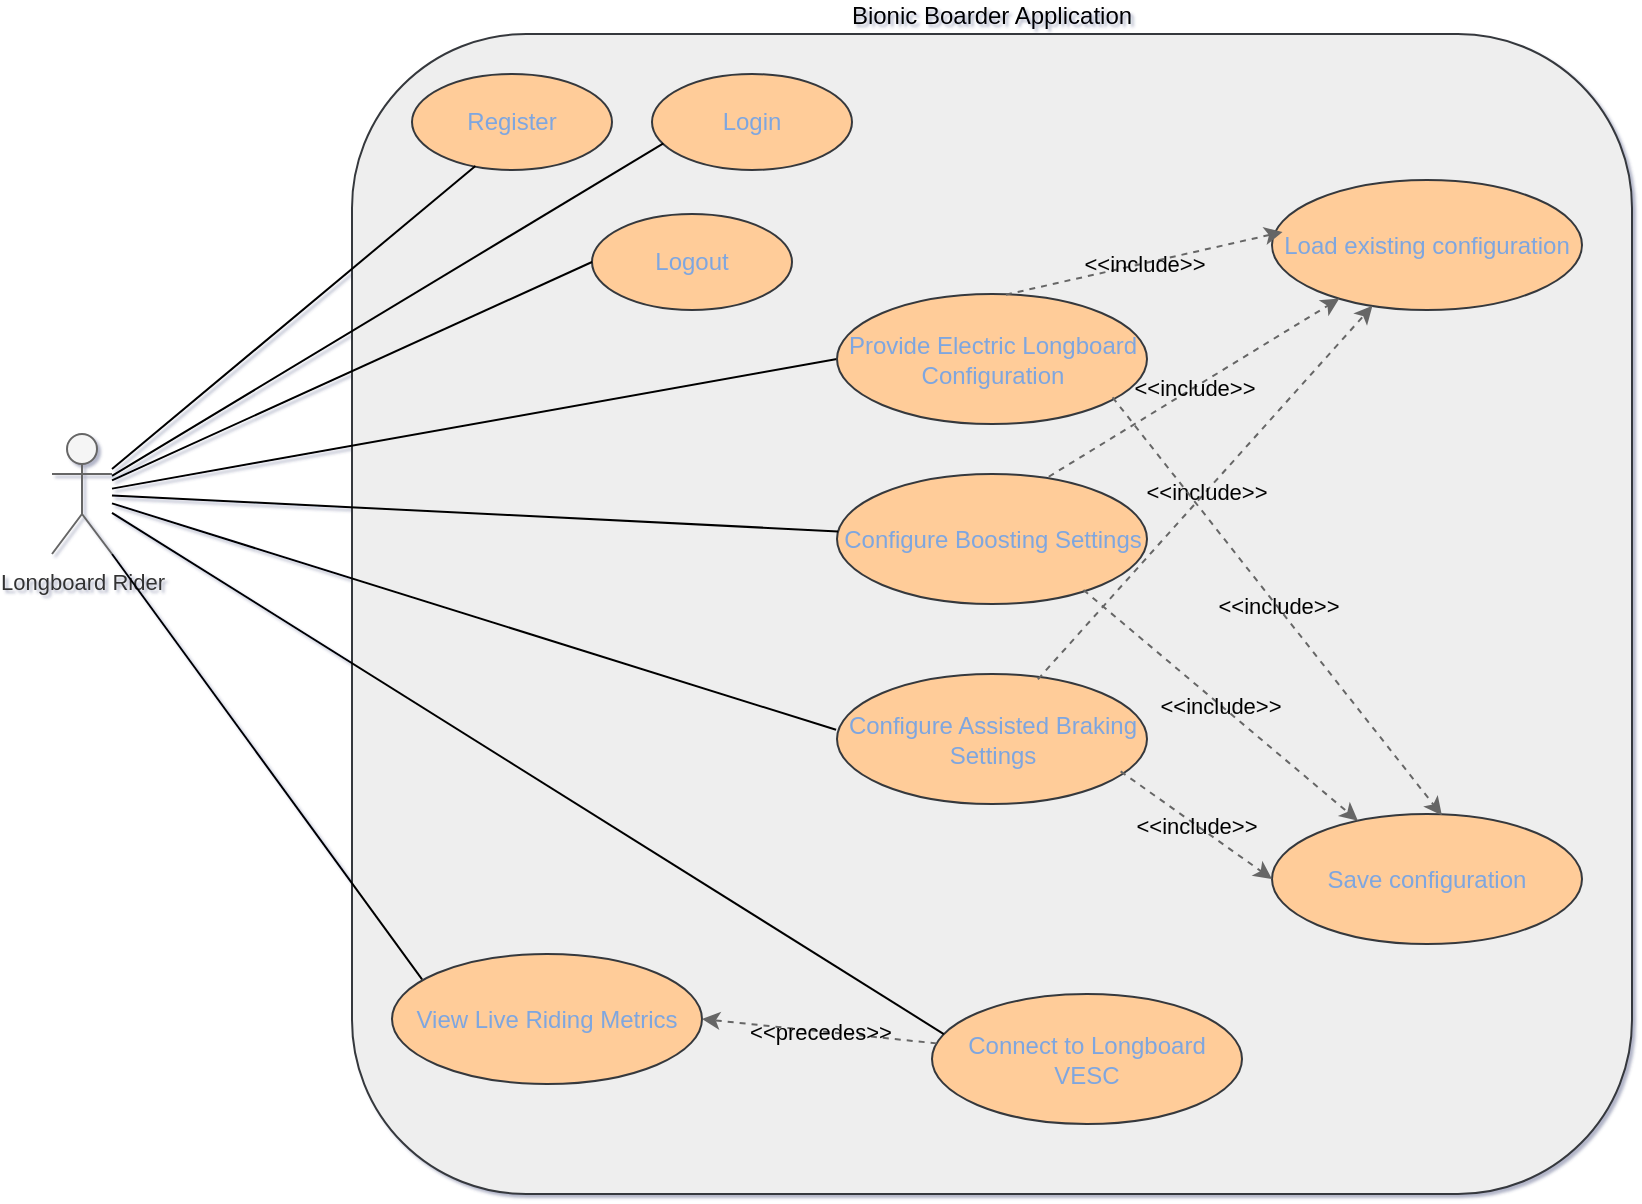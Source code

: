 <mxfile version="27.0.5">
  <diagram name="Page-1" id="ib0KKrDDxVYF5MeXXiUM">
    <mxGraphModel dx="1377" dy="802" grid="1" gridSize="10" guides="1" tooltips="1" connect="1" arrows="1" fold="1" page="1" pageScale="1" pageWidth="850" pageHeight="1100" background="#ffffff" math="0" shadow="1">
      <root>
        <mxCell id="0" />
        <mxCell id="1" parent="0" />
        <mxCell id="14" value="Specimen and collection" style="edgeStyle=orthogonalEdgeStyle;endArrow=block;html=1;" parent="1" edge="1">
          <mxGeometry relative="1" as="geometry">
            <mxPoint x="750" y="350" as="targetPoint" />
          </mxGeometry>
        </mxCell>
        <mxCell id="15" value="report delivery offline" style="edgeStyle=orthogonalEdgeStyle;endArrow=block;html=1;" parent="1" edge="1">
          <mxGeometry relative="1" as="geometry">
            <mxPoint x="700" y="380" as="sourcePoint" />
          </mxGeometry>
        </mxCell>
        <mxCell id="sfKcnbmMzuwdX9yF3wZo-21" value="&lt;div&gt;&lt;font style=&quot;font-size: 11px;&quot;&gt;Longboard Rider&lt;/font&gt;&lt;/div&gt;" style="shape=umlActor;verticalLabelPosition=bottom;verticalAlign=top;html=1;outlineConnect=0;strokeColor=#666666;align=center;fontFamily=Helvetica;fontSize=12;fontColor=#333333;labelBackgroundColor=none;fillColor=#f5f5f5;horizontal=1;textShadow=0;" parent="1" vertex="1">
          <mxGeometry x="70" y="410" width="30" height="60" as="geometry" />
        </mxCell>
        <mxCell id="CbTRWkR76J8zcbdZSMRa-18" value="&lt;font style=&quot;color: rgb(0, 0, 0);&quot;&gt;Bionic Boarder Application&lt;/font&gt;" style="rounded=1;whiteSpace=wrap;html=1;labelPosition=center;verticalLabelPosition=top;align=center;verticalAlign=bottom;fillColor=#eeeeee;strokeColor=#36393d;" parent="1" vertex="1">
          <mxGeometry x="220" y="210" width="640" height="580" as="geometry" />
        </mxCell>
        <mxCell id="-pO5D620ASrmPBSO5rts-19" style="rounded=0;orthogonalLoop=1;jettySize=auto;html=1;entryX=0;entryY=0.5;entryDx=0;entryDy=0;strokeColor=#000000;endArrow=none;startFill=0;shadow=0;jumpStyle=none;" edge="1" parent="1" source="sfKcnbmMzuwdX9yF3wZo-21" target="CbTRWkR76J8zcbdZSMRa-20">
          <mxGeometry relative="1" as="geometry">
            <mxPoint x="120" y="410" as="sourcePoint" />
          </mxGeometry>
        </mxCell>
        <mxCell id="CbTRWkR76J8zcbdZSMRa-20" value="Provide Electric Longboard Configuration" style="ellipse;whiteSpace=wrap;html=1;fillColor=#ffcc99;strokeColor=#36393d;fontColor=#7EA6E0;" parent="1" vertex="1">
          <mxGeometry x="462.5" y="340" width="155" height="65" as="geometry" />
        </mxCell>
        <mxCell id="-pO5D620ASrmPBSO5rts-20" value="Configure Boosting Settings" style="ellipse;whiteSpace=wrap;html=1;fillColor=#ffcc99;strokeColor=#36393d;fontColor=#7EA6E0;" vertex="1" parent="1">
          <mxGeometry x="462.5" y="430" width="155" height="65" as="geometry" />
        </mxCell>
        <mxCell id="-pO5D620ASrmPBSO5rts-21" value="Configure Assisted Braking Settings" style="ellipse;whiteSpace=wrap;html=1;fillColor=#ffcc99;strokeColor=#36393d;fontColor=#7EA6E0;" vertex="1" parent="1">
          <mxGeometry x="462.5" y="530" width="155" height="65" as="geometry" />
        </mxCell>
        <mxCell id="-pO5D620ASrmPBSO5rts-22" style="rounded=0;orthogonalLoop=1;jettySize=auto;html=1;strokeColor=#000000;endArrow=none;startFill=0;shadow=0;jumpStyle=none;entryX=-0.003;entryY=0.429;entryDx=0;entryDy=0;entryPerimeter=0;" edge="1" parent="1" source="sfKcnbmMzuwdX9yF3wZo-21" target="-pO5D620ASrmPBSO5rts-21">
          <mxGeometry relative="1" as="geometry">
            <mxPoint x="110" y="470" as="sourcePoint" />
            <mxPoint x="80" y="640" as="targetPoint" />
          </mxGeometry>
        </mxCell>
        <mxCell id="-pO5D620ASrmPBSO5rts-23" style="rounded=0;orthogonalLoop=1;jettySize=auto;html=1;strokeColor=#000000;endArrow=none;startFill=0;shadow=0;jumpStyle=none;" edge="1" parent="1" source="sfKcnbmMzuwdX9yF3wZo-21" target="-pO5D620ASrmPBSO5rts-20">
          <mxGeometry relative="1" as="geometry">
            <mxPoint x="100" y="350" as="sourcePoint" />
            <mxPoint x="280" y="378" as="targetPoint" />
          </mxGeometry>
        </mxCell>
        <mxCell id="-pO5D620ASrmPBSO5rts-25" value="Register" style="ellipse;whiteSpace=wrap;html=1;fillColor=#ffcc99;strokeColor=#36393d;fontColor=#7EA6E0;" vertex="1" parent="1">
          <mxGeometry x="250" y="230" width="100" height="48" as="geometry" />
        </mxCell>
        <mxCell id="-pO5D620ASrmPBSO5rts-26" value="Login" style="ellipse;whiteSpace=wrap;html=1;fillColor=#ffcc99;strokeColor=#36393d;fontColor=#7EA6E0;" vertex="1" parent="1">
          <mxGeometry x="370" y="230" width="100" height="48" as="geometry" />
        </mxCell>
        <mxCell id="-pO5D620ASrmPBSO5rts-31" value="Logout" style="ellipse;whiteSpace=wrap;html=1;fillColor=#ffcc99;strokeColor=#36393d;fontColor=#7EA6E0;" vertex="1" parent="1">
          <mxGeometry x="340" y="300" width="100" height="48" as="geometry" />
        </mxCell>
        <mxCell id="-pO5D620ASrmPBSO5rts-32" value="Load existing configuration" style="ellipse;whiteSpace=wrap;html=1;fillColor=#ffcc99;strokeColor=#36393d;fontColor=#7EA6E0;" vertex="1" parent="1">
          <mxGeometry x="680" y="283" width="155" height="65" as="geometry" />
        </mxCell>
        <mxCell id="-pO5D620ASrmPBSO5rts-34" value="&amp;lt;&amp;lt;include&amp;gt;&amp;gt;" style="endArrow=classic;html=1;rounded=0;entryX=0.034;entryY=0.4;entryDx=0;entryDy=0;entryPerimeter=0;exitX=0.545;exitY=0.005;exitDx=0;exitDy=0;exitPerimeter=0;fillColor=#f5f5f5;gradientColor=#b3b3b3;strokeColor=#666666;dashed=1;fontColor=#060606;align=center;labelBackgroundColor=none;" edge="1" parent="1" source="CbTRWkR76J8zcbdZSMRa-20" target="-pO5D620ASrmPBSO5rts-32">
          <mxGeometry width="50" height="50" relative="1" as="geometry">
            <mxPoint x="630" y="340" as="sourcePoint" />
            <mxPoint x="667.5" y="288" as="targetPoint" />
          </mxGeometry>
        </mxCell>
        <mxCell id="-pO5D620ASrmPBSO5rts-37" value="&amp;lt;&amp;lt;include&amp;gt;&amp;gt;" style="endArrow=classic;html=1;rounded=0;exitX=0.683;exitY=0.021;exitDx=0;exitDy=0;exitPerimeter=0;fillColor=#f5f5f5;gradientColor=#b3b3b3;strokeColor=#666666;dashed=1;fontColor=#060606;align=center;labelBackgroundColor=none;" edge="1" parent="1" source="-pO5D620ASrmPBSO5rts-20" target="-pO5D620ASrmPBSO5rts-32">
          <mxGeometry width="50" height="50" relative="1" as="geometry">
            <mxPoint x="617.5" y="460" as="sourcePoint" />
            <mxPoint x="707.5" y="528" as="targetPoint" />
          </mxGeometry>
        </mxCell>
        <mxCell id="-pO5D620ASrmPBSO5rts-38" value="&amp;lt;&amp;lt;include&amp;gt;&amp;gt;" style="endArrow=classic;html=1;rounded=0;exitX=0.648;exitY=0.041;exitDx=0;exitDy=0;exitPerimeter=0;fillColor=#f5f5f5;gradientColor=#b3b3b3;strokeColor=#666666;dashed=1;fontColor=#060606;align=center;labelBackgroundColor=none;" edge="1" parent="1" source="-pO5D620ASrmPBSO5rts-21" target="-pO5D620ASrmPBSO5rts-32">
          <mxGeometry width="50" height="50" relative="1" as="geometry">
            <mxPoint x="624" y="577" as="sourcePoint" />
            <mxPoint x="718" y="550" as="targetPoint" />
          </mxGeometry>
        </mxCell>
        <mxCell id="-pO5D620ASrmPBSO5rts-39" style="rounded=0;orthogonalLoop=1;jettySize=auto;html=1;strokeColor=#000000;endArrow=none;startFill=0;shadow=0;jumpStyle=none;entryX=0.317;entryY=0.958;entryDx=0;entryDy=0;entryPerimeter=0;" edge="1" parent="1" source="sfKcnbmMzuwdX9yF3wZo-21" target="-pO5D620ASrmPBSO5rts-25">
          <mxGeometry relative="1" as="geometry">
            <mxPoint x="110" y="340" as="sourcePoint" />
            <mxPoint x="260" y="290" as="targetPoint" />
          </mxGeometry>
        </mxCell>
        <mxCell id="-pO5D620ASrmPBSO5rts-40" style="rounded=0;orthogonalLoop=1;jettySize=auto;html=1;strokeColor=#000000;endArrow=none;startFill=0;shadow=0;jumpStyle=none;entryX=0.057;entryY=0.722;entryDx=0;entryDy=0;entryPerimeter=0;" edge="1" parent="1" source="sfKcnbmMzuwdX9yF3wZo-21" target="-pO5D620ASrmPBSO5rts-26">
          <mxGeometry relative="1" as="geometry">
            <mxPoint x="110" y="437" as="sourcePoint" />
            <mxPoint x="290" y="330" as="targetPoint" />
          </mxGeometry>
        </mxCell>
        <mxCell id="-pO5D620ASrmPBSO5rts-41" style="rounded=0;orthogonalLoop=1;jettySize=auto;html=1;strokeColor=#000000;endArrow=none;startFill=0;shadow=0;jumpStyle=none;entryX=0;entryY=0.5;entryDx=0;entryDy=0;" edge="1" parent="1" source="sfKcnbmMzuwdX9yF3wZo-21" target="-pO5D620ASrmPBSO5rts-31">
          <mxGeometry relative="1" as="geometry">
            <mxPoint x="44" y="747" as="sourcePoint" />
            <mxPoint x="250" y="640" as="targetPoint" />
          </mxGeometry>
        </mxCell>
        <mxCell id="-pO5D620ASrmPBSO5rts-42" value="Connect to Longboard VESC" style="ellipse;whiteSpace=wrap;html=1;fillColor=#ffcc99;strokeColor=#36393d;fontColor=#7EA6E0;" vertex="1" parent="1">
          <mxGeometry x="510" y="690" width="155" height="65" as="geometry" />
        </mxCell>
        <mxCell id="-pO5D620ASrmPBSO5rts-43" style="rounded=0;orthogonalLoop=1;jettySize=auto;html=1;strokeColor=#000000;endArrow=none;startFill=0;shadow=0;jumpStyle=none;entryX=0.038;entryY=0.308;entryDx=0;entryDy=0;entryPerimeter=0;" edge="1" parent="1" source="sfKcnbmMzuwdX9yF3wZo-21" target="-pO5D620ASrmPBSO5rts-42">
          <mxGeometry relative="1" as="geometry">
            <mxPoint x="110" y="455" as="sourcePoint" />
            <mxPoint x="472" y="568" as="targetPoint" />
          </mxGeometry>
        </mxCell>
        <mxCell id="-pO5D620ASrmPBSO5rts-44" value="View Live Riding Metrics" style="ellipse;whiteSpace=wrap;html=1;fillColor=#ffcc99;strokeColor=#36393d;fontColor=#7EA6E0;" vertex="1" parent="1">
          <mxGeometry x="240" y="670" width="155" height="65" as="geometry" />
        </mxCell>
        <mxCell id="-pO5D620ASrmPBSO5rts-45" style="rounded=0;orthogonalLoop=1;jettySize=auto;html=1;strokeColor=#000000;endArrow=none;startFill=0;shadow=0;jumpStyle=none;entryX=0.097;entryY=0.195;entryDx=0;entryDy=0;entryPerimeter=0;exitX=1;exitY=1;exitDx=0;exitDy=0;exitPerimeter=0;" edge="1" parent="1" source="sfKcnbmMzuwdX9yF3wZo-21" target="-pO5D620ASrmPBSO5rts-44">
          <mxGeometry relative="1" as="geometry">
            <mxPoint x="110" y="520" as="sourcePoint" />
            <mxPoint x="478" y="650" as="targetPoint" />
          </mxGeometry>
        </mxCell>
        <mxCell id="-pO5D620ASrmPBSO5rts-46" value="&amp;lt;&amp;lt;precedes&amp;gt;&amp;gt;" style="endArrow=classic;html=1;rounded=0;fillColor=#f5f5f5;gradientColor=#b3b3b3;strokeColor=#666666;dashed=1;fontColor=#060606;align=center;labelBackgroundColor=none;entryX=1;entryY=0.5;entryDx=0;entryDy=0;" edge="1" parent="1" source="-pO5D620ASrmPBSO5rts-42" target="-pO5D620ASrmPBSO5rts-44">
          <mxGeometry width="50" height="50" relative="1" as="geometry">
            <mxPoint x="370" y="590" as="sourcePoint" />
            <mxPoint x="456" y="649" as="targetPoint" />
          </mxGeometry>
        </mxCell>
        <mxCell id="-pO5D620ASrmPBSO5rts-47" value="Save configuration" style="ellipse;whiteSpace=wrap;html=1;fillColor=#ffcc99;strokeColor=#36393d;fontColor=#7EA6E0;" vertex="1" parent="1">
          <mxGeometry x="680" y="600" width="155" height="65" as="geometry" />
        </mxCell>
        <mxCell id="-pO5D620ASrmPBSO5rts-48" value="&amp;lt;&amp;lt;include&amp;gt;&amp;gt;" style="endArrow=classic;html=1;rounded=0;exitX=0.915;exitY=0.749;exitDx=0;exitDy=0;exitPerimeter=0;fillColor=#f5f5f5;gradientColor=#b3b3b3;strokeColor=#666666;dashed=1;fontColor=#060606;align=center;labelBackgroundColor=none;entryX=0;entryY=0.5;entryDx=0;entryDy=0;" edge="1" parent="1" source="-pO5D620ASrmPBSO5rts-21" target="-pO5D620ASrmPBSO5rts-47">
          <mxGeometry width="50" height="50" relative="1" as="geometry">
            <mxPoint x="573" y="543" as="sourcePoint" />
            <mxPoint x="740" y="356" as="targetPoint" />
          </mxGeometry>
        </mxCell>
        <mxCell id="-pO5D620ASrmPBSO5rts-49" value="&amp;lt;&amp;lt;include&amp;gt;&amp;gt;" style="endArrow=classic;html=1;rounded=0;exitX=0.795;exitY=0.892;exitDx=0;exitDy=0;exitPerimeter=0;fillColor=#f5f5f5;gradientColor=#b3b3b3;strokeColor=#666666;dashed=1;fontColor=#060606;align=center;labelBackgroundColor=none;" edge="1" parent="1" source="-pO5D620ASrmPBSO5rts-20" target="-pO5D620ASrmPBSO5rts-47">
          <mxGeometry width="50" height="50" relative="1" as="geometry">
            <mxPoint x="570" y="495" as="sourcePoint" />
            <mxPoint x="646" y="519" as="targetPoint" />
          </mxGeometry>
        </mxCell>
        <mxCell id="-pO5D620ASrmPBSO5rts-50" value="&amp;lt;&amp;lt;include&amp;gt;&amp;gt;" style="endArrow=classic;html=1;rounded=0;exitX=0.889;exitY=0.795;exitDx=0;exitDy=0;exitPerimeter=0;fillColor=#f5f5f5;gradientColor=#b3b3b3;strokeColor=#666666;dashed=1;fontColor=#060606;align=center;labelBackgroundColor=none;entryX=0.548;entryY=0.01;entryDx=0;entryDy=0;entryPerimeter=0;" edge="1" parent="1" source="CbTRWkR76J8zcbdZSMRa-20" target="-pO5D620ASrmPBSO5rts-47">
          <mxGeometry width="50" height="50" relative="1" as="geometry">
            <mxPoint x="570" y="400" as="sourcePoint" />
            <mxPoint x="700" y="487" as="targetPoint" />
          </mxGeometry>
        </mxCell>
      </root>
    </mxGraphModel>
  </diagram>
</mxfile>
